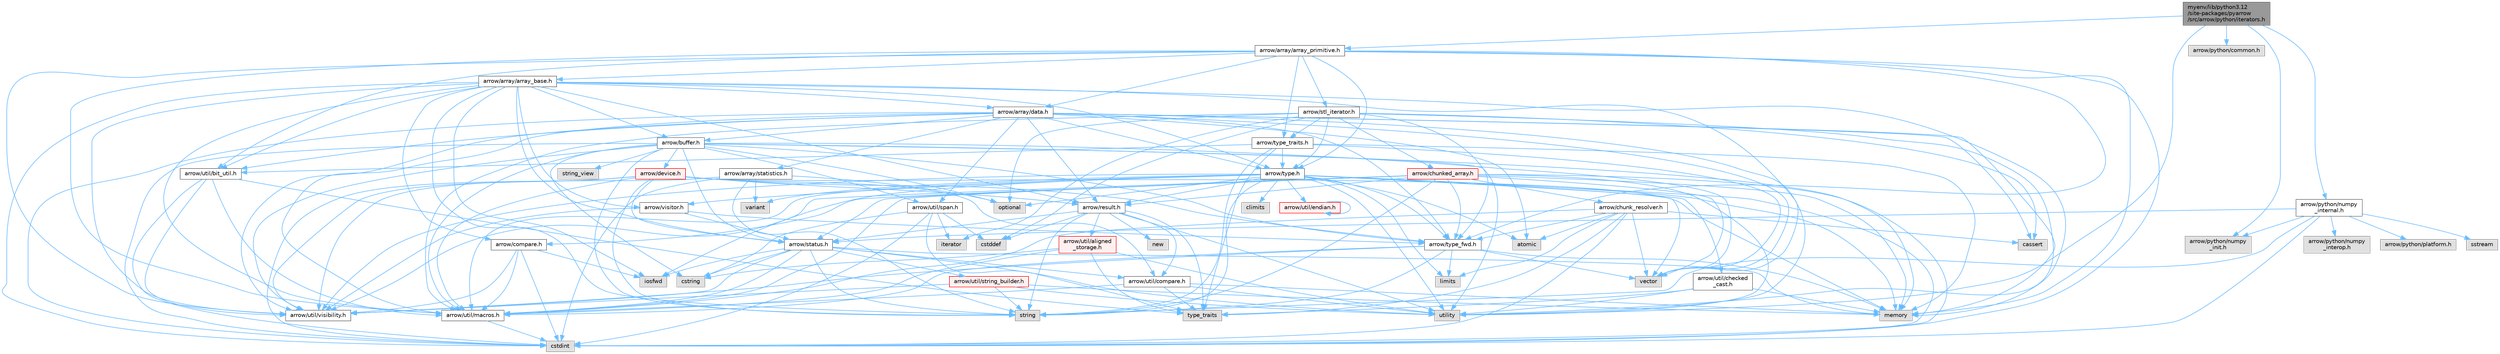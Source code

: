 digraph "myenv/lib/python3.12/site-packages/pyarrow/src/arrow/python/iterators.h"
{
 // LATEX_PDF_SIZE
  bgcolor="transparent";
  edge [fontname=Helvetica,fontsize=10,labelfontname=Helvetica,labelfontsize=10];
  node [fontname=Helvetica,fontsize=10,shape=box,height=0.2,width=0.4];
  Node1 [id="Node000001",label="myenv/lib/python3.12\l/site-packages/pyarrow\l/src/arrow/python/iterators.h",height=0.2,width=0.4,color="gray40", fillcolor="grey60", style="filled", fontcolor="black",tooltip=" "];
  Node1 -> Node2 [id="edge1_Node000001_Node000002",color="steelblue1",style="solid",tooltip=" "];
  Node2 [id="Node000002",label="utility",height=0.2,width=0.4,color="grey60", fillcolor="#E0E0E0", style="filled",tooltip=" "];
  Node1 -> Node3 [id="edge2_Node000001_Node000003",color="steelblue1",style="solid",tooltip=" "];
  Node3 [id="Node000003",label="arrow/array/array_primitive.h",height=0.2,width=0.4,color="grey40", fillcolor="white", style="filled",URL="$array__primitive_8h.html",tooltip=" "];
  Node3 -> Node4 [id="edge3_Node000003_Node000004",color="steelblue1",style="solid",tooltip=" "];
  Node4 [id="Node000004",label="cstdint",height=0.2,width=0.4,color="grey60", fillcolor="#E0E0E0", style="filled",tooltip=" "];
  Node3 -> Node5 [id="edge4_Node000003_Node000005",color="steelblue1",style="solid",tooltip=" "];
  Node5 [id="Node000005",label="memory",height=0.2,width=0.4,color="grey60", fillcolor="#E0E0E0", style="filled",tooltip=" "];
  Node3 -> Node6 [id="edge5_Node000003_Node000006",color="steelblue1",style="solid",tooltip=" "];
  Node6 [id="Node000006",label="arrow/array/array_base.h",height=0.2,width=0.4,color="grey40", fillcolor="white", style="filled",URL="$array__base_8h.html",tooltip=" "];
  Node6 -> Node4 [id="edge6_Node000006_Node000004",color="steelblue1",style="solid",tooltip=" "];
  Node6 -> Node7 [id="edge7_Node000006_Node000007",color="steelblue1",style="solid",tooltip=" "];
  Node7 [id="Node000007",label="iosfwd",height=0.2,width=0.4,color="grey60", fillcolor="#E0E0E0", style="filled",tooltip=" "];
  Node6 -> Node5 [id="edge8_Node000006_Node000005",color="steelblue1",style="solid",tooltip=" "];
  Node6 -> Node8 [id="edge9_Node000006_Node000008",color="steelblue1",style="solid",tooltip=" "];
  Node8 [id="Node000008",label="string",height=0.2,width=0.4,color="grey60", fillcolor="#E0E0E0", style="filled",tooltip=" "];
  Node6 -> Node9 [id="edge10_Node000006_Node000009",color="steelblue1",style="solid",tooltip=" "];
  Node9 [id="Node000009",label="vector",height=0.2,width=0.4,color="grey60", fillcolor="#E0E0E0", style="filled",tooltip=" "];
  Node6 -> Node10 [id="edge11_Node000006_Node000010",color="steelblue1",style="solid",tooltip=" "];
  Node10 [id="Node000010",label="arrow/array/data.h",height=0.2,width=0.4,color="grey40", fillcolor="white", style="filled",URL="$data_8h.html",tooltip=" "];
  Node10 -> Node11 [id="edge12_Node000010_Node000011",color="steelblue1",style="solid",tooltip=" "];
  Node11 [id="Node000011",label="atomic",height=0.2,width=0.4,color="grey60", fillcolor="#E0E0E0", style="filled",tooltip=" "];
  Node10 -> Node12 [id="edge13_Node000010_Node000012",color="steelblue1",style="solid",tooltip=" "];
  Node12 [id="Node000012",label="cassert",height=0.2,width=0.4,color="grey60", fillcolor="#E0E0E0", style="filled",tooltip=" "];
  Node10 -> Node4 [id="edge14_Node000010_Node000004",color="steelblue1",style="solid",tooltip=" "];
  Node10 -> Node5 [id="edge15_Node000010_Node000005",color="steelblue1",style="solid",tooltip=" "];
  Node10 -> Node2 [id="edge16_Node000010_Node000002",color="steelblue1",style="solid",tooltip=" "];
  Node10 -> Node9 [id="edge17_Node000010_Node000009",color="steelblue1",style="solid",tooltip=" "];
  Node10 -> Node13 [id="edge18_Node000010_Node000013",color="steelblue1",style="solid",tooltip=" "];
  Node13 [id="Node000013",label="arrow/array/statistics.h",height=0.2,width=0.4,color="grey40", fillcolor="white", style="filled",URL="$arrow_2array_2statistics_8h.html",tooltip=" "];
  Node13 -> Node4 [id="edge19_Node000013_Node000004",color="steelblue1",style="solid",tooltip=" "];
  Node13 -> Node14 [id="edge20_Node000013_Node000014",color="steelblue1",style="solid",tooltip=" "];
  Node14 [id="Node000014",label="optional",height=0.2,width=0.4,color="grey60", fillcolor="#E0E0E0", style="filled",tooltip=" "];
  Node13 -> Node8 [id="edge21_Node000013_Node000008",color="steelblue1",style="solid",tooltip=" "];
  Node13 -> Node15 [id="edge22_Node000013_Node000015",color="steelblue1",style="solid",tooltip=" "];
  Node15 [id="Node000015",label="variant",height=0.2,width=0.4,color="grey60", fillcolor="#E0E0E0", style="filled",tooltip=" "];
  Node13 -> Node16 [id="edge23_Node000013_Node000016",color="steelblue1",style="solid",tooltip=" "];
  Node16 [id="Node000016",label="arrow/util/visibility.h",height=0.2,width=0.4,color="grey40", fillcolor="white", style="filled",URL="$include_2arrow_2util_2visibility_8h.html",tooltip=" "];
  Node10 -> Node17 [id="edge24_Node000010_Node000017",color="steelblue1",style="solid",tooltip=" "];
  Node17 [id="Node000017",label="arrow/buffer.h",height=0.2,width=0.4,color="grey40", fillcolor="white", style="filled",URL="$buffer_8h.html",tooltip=" "];
  Node17 -> Node4 [id="edge25_Node000017_Node000004",color="steelblue1",style="solid",tooltip=" "];
  Node17 -> Node18 [id="edge26_Node000017_Node000018",color="steelblue1",style="solid",tooltip=" "];
  Node18 [id="Node000018",label="cstring",height=0.2,width=0.4,color="grey60", fillcolor="#E0E0E0", style="filled",tooltip=" "];
  Node17 -> Node5 [id="edge27_Node000017_Node000005",color="steelblue1",style="solid",tooltip=" "];
  Node17 -> Node14 [id="edge28_Node000017_Node000014",color="steelblue1",style="solid",tooltip=" "];
  Node17 -> Node8 [id="edge29_Node000017_Node000008",color="steelblue1",style="solid",tooltip=" "];
  Node17 -> Node19 [id="edge30_Node000017_Node000019",color="steelblue1",style="solid",tooltip=" "];
  Node19 [id="Node000019",label="string_view",height=0.2,width=0.4,color="grey60", fillcolor="#E0E0E0", style="filled",tooltip=" "];
  Node17 -> Node2 [id="edge31_Node000017_Node000002",color="steelblue1",style="solid",tooltip=" "];
  Node17 -> Node9 [id="edge32_Node000017_Node000009",color="steelblue1",style="solid",tooltip=" "];
  Node17 -> Node20 [id="edge33_Node000017_Node000020",color="steelblue1",style="solid",tooltip=" "];
  Node20 [id="Node000020",label="arrow/device.h",height=0.2,width=0.4,color="red", fillcolor="#FFF0F0", style="filled",URL="$device_8h.html",tooltip=" "];
  Node20 -> Node4 [id="edge34_Node000020_Node000004",color="steelblue1",style="solid",tooltip=" "];
  Node20 -> Node5 [id="edge35_Node000020_Node000005",color="steelblue1",style="solid",tooltip=" "];
  Node20 -> Node8 [id="edge36_Node000020_Node000008",color="steelblue1",style="solid",tooltip=" "];
  Node20 -> Node26 [id="edge37_Node000020_Node000026",color="steelblue1",style="solid",tooltip=" "];
  Node26 [id="Node000026",label="arrow/result.h",height=0.2,width=0.4,color="grey40", fillcolor="white", style="filled",URL="$result_8h.html",tooltip=" "];
  Node26 -> Node27 [id="edge38_Node000026_Node000027",color="steelblue1",style="solid",tooltip=" "];
  Node27 [id="Node000027",label="cstddef",height=0.2,width=0.4,color="grey60", fillcolor="#E0E0E0", style="filled",tooltip=" "];
  Node26 -> Node28 [id="edge39_Node000026_Node000028",color="steelblue1",style="solid",tooltip=" "];
  Node28 [id="Node000028",label="new",height=0.2,width=0.4,color="grey60", fillcolor="#E0E0E0", style="filled",tooltip=" "];
  Node26 -> Node8 [id="edge40_Node000026_Node000008",color="steelblue1",style="solid",tooltip=" "];
  Node26 -> Node29 [id="edge41_Node000026_Node000029",color="steelblue1",style="solid",tooltip=" "];
  Node29 [id="Node000029",label="type_traits",height=0.2,width=0.4,color="grey60", fillcolor="#E0E0E0", style="filled",tooltip=" "];
  Node26 -> Node2 [id="edge42_Node000026_Node000002",color="steelblue1",style="solid",tooltip=" "];
  Node26 -> Node30 [id="edge43_Node000026_Node000030",color="steelblue1",style="solid",tooltip=" "];
  Node30 [id="Node000030",label="arrow/status.h",height=0.2,width=0.4,color="grey40", fillcolor="white", style="filled",URL="$status_8h.html",tooltip=" "];
  Node30 -> Node18 [id="edge44_Node000030_Node000018",color="steelblue1",style="solid",tooltip=" "];
  Node30 -> Node7 [id="edge45_Node000030_Node000007",color="steelblue1",style="solid",tooltip=" "];
  Node30 -> Node5 [id="edge46_Node000030_Node000005",color="steelblue1",style="solid",tooltip=" "];
  Node30 -> Node8 [id="edge47_Node000030_Node000008",color="steelblue1",style="solid",tooltip=" "];
  Node30 -> Node2 [id="edge48_Node000030_Node000002",color="steelblue1",style="solid",tooltip=" "];
  Node30 -> Node31 [id="edge49_Node000030_Node000031",color="steelblue1",style="solid",tooltip=" "];
  Node31 [id="Node000031",label="arrow/util/compare.h",height=0.2,width=0.4,color="grey40", fillcolor="white", style="filled",URL="$util_2compare_8h.html",tooltip=" "];
  Node31 -> Node5 [id="edge50_Node000031_Node000005",color="steelblue1",style="solid",tooltip=" "];
  Node31 -> Node29 [id="edge51_Node000031_Node000029",color="steelblue1",style="solid",tooltip=" "];
  Node31 -> Node2 [id="edge52_Node000031_Node000002",color="steelblue1",style="solid",tooltip=" "];
  Node31 -> Node25 [id="edge53_Node000031_Node000025",color="steelblue1",style="solid",tooltip=" "];
  Node25 [id="Node000025",label="arrow/util/macros.h",height=0.2,width=0.4,color="grey40", fillcolor="white", style="filled",URL="$macros_8h.html",tooltip=" "];
  Node25 -> Node4 [id="edge54_Node000025_Node000004",color="steelblue1",style="solid",tooltip=" "];
  Node30 -> Node25 [id="edge55_Node000030_Node000025",color="steelblue1",style="solid",tooltip=" "];
  Node30 -> Node32 [id="edge56_Node000030_Node000032",color="steelblue1",style="solid",tooltip=" "];
  Node32 [id="Node000032",label="arrow/util/string_builder.h",height=0.2,width=0.4,color="red", fillcolor="#FFF0F0", style="filled",URL="$string__builder_8h.html",tooltip=" "];
  Node32 -> Node5 [id="edge57_Node000032_Node000005",color="steelblue1",style="solid",tooltip=" "];
  Node32 -> Node8 [id="edge58_Node000032_Node000008",color="steelblue1",style="solid",tooltip=" "];
  Node32 -> Node2 [id="edge59_Node000032_Node000002",color="steelblue1",style="solid",tooltip=" "];
  Node32 -> Node16 [id="edge60_Node000032_Node000016",color="steelblue1",style="solid",tooltip=" "];
  Node30 -> Node16 [id="edge61_Node000030_Node000016",color="steelblue1",style="solid",tooltip=" "];
  Node26 -> Node34 [id="edge62_Node000026_Node000034",color="steelblue1",style="solid",tooltip=" "];
  Node34 [id="Node000034",label="arrow/util/aligned\l_storage.h",height=0.2,width=0.4,color="red", fillcolor="#FFF0F0", style="filled",URL="$aligned__storage_8h.html",tooltip=" "];
  Node34 -> Node18 [id="edge63_Node000034_Node000018",color="steelblue1",style="solid",tooltip=" "];
  Node34 -> Node29 [id="edge64_Node000034_Node000029",color="steelblue1",style="solid",tooltip=" "];
  Node34 -> Node2 [id="edge65_Node000034_Node000002",color="steelblue1",style="solid",tooltip=" "];
  Node34 -> Node25 [id="edge66_Node000034_Node000025",color="steelblue1",style="solid",tooltip=" "];
  Node26 -> Node31 [id="edge67_Node000026_Node000031",color="steelblue1",style="solid",tooltip=" "];
  Node20 -> Node30 [id="edge68_Node000020_Node000030",color="steelblue1",style="solid",tooltip=" "];
  Node20 -> Node23 [id="edge69_Node000020_Node000023",color="steelblue1",style="solid",tooltip=" "];
  Node23 [id="Node000023",label="arrow/type_fwd.h",height=0.2,width=0.4,color="grey40", fillcolor="white", style="filled",URL="$arrow_2type__fwd_8h.html",tooltip=" "];
  Node23 -> Node24 [id="edge70_Node000023_Node000024",color="steelblue1",style="solid",tooltip=" "];
  Node24 [id="Node000024",label="limits",height=0.2,width=0.4,color="grey60", fillcolor="#E0E0E0", style="filled",tooltip=" "];
  Node23 -> Node5 [id="edge71_Node000023_Node000005",color="steelblue1",style="solid",tooltip=" "];
  Node23 -> Node8 [id="edge72_Node000023_Node000008",color="steelblue1",style="solid",tooltip=" "];
  Node23 -> Node9 [id="edge73_Node000023_Node000009",color="steelblue1",style="solid",tooltip=" "];
  Node23 -> Node25 [id="edge74_Node000023_Node000025",color="steelblue1",style="solid",tooltip=" "];
  Node23 -> Node16 [id="edge75_Node000023_Node000016",color="steelblue1",style="solid",tooltip=" "];
  Node20 -> Node31 [id="edge76_Node000020_Node000031",color="steelblue1",style="solid",tooltip=" "];
  Node20 -> Node25 [id="edge77_Node000020_Node000025",color="steelblue1",style="solid",tooltip=" "];
  Node20 -> Node16 [id="edge78_Node000020_Node000016",color="steelblue1",style="solid",tooltip=" "];
  Node17 -> Node30 [id="edge79_Node000017_Node000030",color="steelblue1",style="solid",tooltip=" "];
  Node17 -> Node23 [id="edge80_Node000017_Node000023",color="steelblue1",style="solid",tooltip=" "];
  Node17 -> Node25 [id="edge81_Node000017_Node000025",color="steelblue1",style="solid",tooltip=" "];
  Node17 -> Node36 [id="edge82_Node000017_Node000036",color="steelblue1",style="solid",tooltip=" "];
  Node36 [id="Node000036",label="arrow/util/span.h",height=0.2,width=0.4,color="grey40", fillcolor="white", style="filled",URL="$span_8h.html",tooltip=" "];
  Node36 -> Node27 [id="edge83_Node000036_Node000027",color="steelblue1",style="solid",tooltip=" "];
  Node36 -> Node4 [id="edge84_Node000036_Node000004",color="steelblue1",style="solid",tooltip=" "];
  Node36 -> Node18 [id="edge85_Node000036_Node000018",color="steelblue1",style="solid",tooltip=" "];
  Node36 -> Node37 [id="edge86_Node000036_Node000037",color="steelblue1",style="solid",tooltip=" "];
  Node37 [id="Node000037",label="iterator",height=0.2,width=0.4,color="grey60", fillcolor="#E0E0E0", style="filled",tooltip=" "];
  Node36 -> Node29 [id="edge87_Node000036_Node000029",color="steelblue1",style="solid",tooltip=" "];
  Node17 -> Node16 [id="edge88_Node000017_Node000016",color="steelblue1",style="solid",tooltip=" "];
  Node10 -> Node26 [id="edge89_Node000010_Node000026",color="steelblue1",style="solid",tooltip=" "];
  Node10 -> Node38 [id="edge90_Node000010_Node000038",color="steelblue1",style="solid",tooltip=" "];
  Node38 [id="Node000038",label="arrow/type.h",height=0.2,width=0.4,color="grey40", fillcolor="white", style="filled",URL="$type_8h.html",tooltip=" "];
  Node38 -> Node11 [id="edge91_Node000038_Node000011",color="steelblue1",style="solid",tooltip=" "];
  Node38 -> Node39 [id="edge92_Node000038_Node000039",color="steelblue1",style="solid",tooltip=" "];
  Node39 [id="Node000039",label="climits",height=0.2,width=0.4,color="grey60", fillcolor="#E0E0E0", style="filled",tooltip=" "];
  Node38 -> Node4 [id="edge93_Node000038_Node000004",color="steelblue1",style="solid",tooltip=" "];
  Node38 -> Node7 [id="edge94_Node000038_Node000007",color="steelblue1",style="solid",tooltip=" "];
  Node38 -> Node24 [id="edge95_Node000038_Node000024",color="steelblue1",style="solid",tooltip=" "];
  Node38 -> Node5 [id="edge96_Node000038_Node000005",color="steelblue1",style="solid",tooltip=" "];
  Node38 -> Node14 [id="edge97_Node000038_Node000014",color="steelblue1",style="solid",tooltip=" "];
  Node38 -> Node8 [id="edge98_Node000038_Node000008",color="steelblue1",style="solid",tooltip=" "];
  Node38 -> Node2 [id="edge99_Node000038_Node000002",color="steelblue1",style="solid",tooltip=" "];
  Node38 -> Node15 [id="edge100_Node000038_Node000015",color="steelblue1",style="solid",tooltip=" "];
  Node38 -> Node9 [id="edge101_Node000038_Node000009",color="steelblue1",style="solid",tooltip=" "];
  Node38 -> Node26 [id="edge102_Node000038_Node000026",color="steelblue1",style="solid",tooltip=" "];
  Node38 -> Node23 [id="edge103_Node000038_Node000023",color="steelblue1",style="solid",tooltip=" "];
  Node38 -> Node40 [id="edge104_Node000038_Node000040",color="steelblue1",style="solid",tooltip=" "];
  Node40 [id="Node000040",label="arrow/util/checked\l_cast.h",height=0.2,width=0.4,color="grey40", fillcolor="white", style="filled",URL="$checked__cast_8h.html",tooltip=" "];
  Node40 -> Node5 [id="edge105_Node000040_Node000005",color="steelblue1",style="solid",tooltip=" "];
  Node40 -> Node29 [id="edge106_Node000040_Node000029",color="steelblue1",style="solid",tooltip=" "];
  Node40 -> Node2 [id="edge107_Node000040_Node000002",color="steelblue1",style="solid",tooltip=" "];
  Node38 -> Node41 [id="edge108_Node000038_Node000041",color="steelblue1",style="solid",tooltip=" "];
  Node41 [id="Node000041",label="arrow/util/endian.h",height=0.2,width=0.4,color="red", fillcolor="#FFF0F0", style="filled",URL="$endian_8h.html",tooltip=" "];
  Node41 -> Node41 [id="edge109_Node000041_Node000041",color="steelblue1",style="solid",tooltip=" "];
  Node38 -> Node25 [id="edge110_Node000038_Node000025",color="steelblue1",style="solid",tooltip=" "];
  Node38 -> Node16 [id="edge111_Node000038_Node000016",color="steelblue1",style="solid",tooltip=" "];
  Node38 -> Node46 [id="edge112_Node000038_Node000046",color="steelblue1",style="solid",tooltip=" "];
  Node46 [id="Node000046",label="arrow/visitor.h",height=0.2,width=0.4,color="grey40", fillcolor="white", style="filled",URL="$visitor_8h.html",tooltip=" "];
  Node46 -> Node30 [id="edge113_Node000046_Node000030",color="steelblue1",style="solid",tooltip=" "];
  Node46 -> Node23 [id="edge114_Node000046_Node000023",color="steelblue1",style="solid",tooltip=" "];
  Node46 -> Node16 [id="edge115_Node000046_Node000016",color="steelblue1",style="solid",tooltip=" "];
  Node10 -> Node23 [id="edge116_Node000010_Node000023",color="steelblue1",style="solid",tooltip=" "];
  Node10 -> Node47 [id="edge117_Node000010_Node000047",color="steelblue1",style="solid",tooltip=" "];
  Node47 [id="Node000047",label="arrow/util/bit_util.h",height=0.2,width=0.4,color="grey40", fillcolor="white", style="filled",URL="$bit__util_8h.html",tooltip=" "];
  Node47 -> Node4 [id="edge118_Node000047_Node000004",color="steelblue1",style="solid",tooltip=" "];
  Node47 -> Node29 [id="edge119_Node000047_Node000029",color="steelblue1",style="solid",tooltip=" "];
  Node47 -> Node25 [id="edge120_Node000047_Node000025",color="steelblue1",style="solid",tooltip=" "];
  Node47 -> Node16 [id="edge121_Node000047_Node000016",color="steelblue1",style="solid",tooltip=" "];
  Node10 -> Node25 [id="edge122_Node000010_Node000025",color="steelblue1",style="solid",tooltip=" "];
  Node10 -> Node36 [id="edge123_Node000010_Node000036",color="steelblue1",style="solid",tooltip=" "];
  Node10 -> Node16 [id="edge124_Node000010_Node000016",color="steelblue1",style="solid",tooltip=" "];
  Node6 -> Node17 [id="edge125_Node000006_Node000017",color="steelblue1",style="solid",tooltip=" "];
  Node6 -> Node48 [id="edge126_Node000006_Node000048",color="steelblue1",style="solid",tooltip=" "];
  Node48 [id="Node000048",label="arrow/compare.h",height=0.2,width=0.4,color="grey40", fillcolor="white", style="filled",URL="$compare_8h.html",tooltip=" "];
  Node48 -> Node4 [id="edge127_Node000048_Node000004",color="steelblue1",style="solid",tooltip=" "];
  Node48 -> Node7 [id="edge128_Node000048_Node000007",color="steelblue1",style="solid",tooltip=" "];
  Node48 -> Node25 [id="edge129_Node000048_Node000025",color="steelblue1",style="solid",tooltip=" "];
  Node48 -> Node16 [id="edge130_Node000048_Node000016",color="steelblue1",style="solid",tooltip=" "];
  Node6 -> Node26 [id="edge131_Node000006_Node000026",color="steelblue1",style="solid",tooltip=" "];
  Node6 -> Node30 [id="edge132_Node000006_Node000030",color="steelblue1",style="solid",tooltip=" "];
  Node6 -> Node38 [id="edge133_Node000006_Node000038",color="steelblue1",style="solid",tooltip=" "];
  Node6 -> Node47 [id="edge134_Node000006_Node000047",color="steelblue1",style="solid",tooltip=" "];
  Node6 -> Node25 [id="edge135_Node000006_Node000025",color="steelblue1",style="solid",tooltip=" "];
  Node6 -> Node16 [id="edge136_Node000006_Node000016",color="steelblue1",style="solid",tooltip=" "];
  Node6 -> Node46 [id="edge137_Node000006_Node000046",color="steelblue1",style="solid",tooltip=" "];
  Node3 -> Node10 [id="edge138_Node000003_Node000010",color="steelblue1",style="solid",tooltip=" "];
  Node3 -> Node49 [id="edge139_Node000003_Node000049",color="steelblue1",style="solid",tooltip=" "];
  Node49 [id="Node000049",label="arrow/stl_iterator.h",height=0.2,width=0.4,color="grey40", fillcolor="white", style="filled",URL="$stl__iterator_8h.html",tooltip=" "];
  Node49 -> Node12 [id="edge140_Node000049_Node000012",color="steelblue1",style="solid",tooltip=" "];
  Node49 -> Node27 [id="edge141_Node000049_Node000027",color="steelblue1",style="solid",tooltip=" "];
  Node49 -> Node37 [id="edge142_Node000049_Node000037",color="steelblue1",style="solid",tooltip=" "];
  Node49 -> Node14 [id="edge143_Node000049_Node000014",color="steelblue1",style="solid",tooltip=" "];
  Node49 -> Node2 [id="edge144_Node000049_Node000002",color="steelblue1",style="solid",tooltip=" "];
  Node49 -> Node50 [id="edge145_Node000049_Node000050",color="steelblue1",style="solid",tooltip=" "];
  Node50 [id="Node000050",label="arrow/chunked_array.h",height=0.2,width=0.4,color="red", fillcolor="#FFF0F0", style="filled",URL="$chunked__array_8h.html",tooltip=" "];
  Node50 -> Node4 [id="edge146_Node000050_Node000004",color="steelblue1",style="solid",tooltip=" "];
  Node50 -> Node5 [id="edge147_Node000050_Node000005",color="steelblue1",style="solid",tooltip=" "];
  Node50 -> Node8 [id="edge148_Node000050_Node000008",color="steelblue1",style="solid",tooltip=" "];
  Node50 -> Node2 [id="edge149_Node000050_Node000002",color="steelblue1",style="solid",tooltip=" "];
  Node50 -> Node9 [id="edge150_Node000050_Node000009",color="steelblue1",style="solid",tooltip=" "];
  Node50 -> Node51 [id="edge151_Node000050_Node000051",color="steelblue1",style="solid",tooltip=" "];
  Node51 [id="Node000051",label="arrow/chunk_resolver.h",height=0.2,width=0.4,color="grey40", fillcolor="white", style="filled",URL="$chunk__resolver_8h.html",tooltip=" "];
  Node51 -> Node11 [id="edge152_Node000051_Node000011",color="steelblue1",style="solid",tooltip=" "];
  Node51 -> Node12 [id="edge153_Node000051_Node000012",color="steelblue1",style="solid",tooltip=" "];
  Node51 -> Node4 [id="edge154_Node000051_Node000004",color="steelblue1",style="solid",tooltip=" "];
  Node51 -> Node24 [id="edge155_Node000051_Node000024",color="steelblue1",style="solid",tooltip=" "];
  Node51 -> Node29 [id="edge156_Node000051_Node000029",color="steelblue1",style="solid",tooltip=" "];
  Node51 -> Node9 [id="edge157_Node000051_Node000009",color="steelblue1",style="solid",tooltip=" "];
  Node51 -> Node23 [id="edge158_Node000051_Node000023",color="steelblue1",style="solid",tooltip=" "];
  Node51 -> Node25 [id="edge159_Node000051_Node000025",color="steelblue1",style="solid",tooltip=" "];
  Node50 -> Node48 [id="edge160_Node000050_Node000048",color="steelblue1",style="solid",tooltip=" "];
  Node50 -> Node26 [id="edge161_Node000050_Node000026",color="steelblue1",style="solid",tooltip=" "];
  Node50 -> Node30 [id="edge162_Node000050_Node000030",color="steelblue1",style="solid",tooltip=" "];
  Node50 -> Node23 [id="edge163_Node000050_Node000023",color="steelblue1",style="solid",tooltip=" "];
  Node50 -> Node25 [id="edge164_Node000050_Node000025",color="steelblue1",style="solid",tooltip=" "];
  Node50 -> Node16 [id="edge165_Node000050_Node000016",color="steelblue1",style="solid",tooltip=" "];
  Node49 -> Node38 [id="edge166_Node000049_Node000038",color="steelblue1",style="solid",tooltip=" "];
  Node49 -> Node23 [id="edge167_Node000049_Node000023",color="steelblue1",style="solid",tooltip=" "];
  Node49 -> Node54 [id="edge168_Node000049_Node000054",color="steelblue1",style="solid",tooltip=" "];
  Node54 [id="Node000054",label="arrow/type_traits.h",height=0.2,width=0.4,color="grey40", fillcolor="white", style="filled",URL="$include_2arrow_2type__traits_8h.html",tooltip=" "];
  Node54 -> Node5 [id="edge169_Node000054_Node000005",color="steelblue1",style="solid",tooltip=" "];
  Node54 -> Node8 [id="edge170_Node000054_Node000008",color="steelblue1",style="solid",tooltip=" "];
  Node54 -> Node29 [id="edge171_Node000054_Node000029",color="steelblue1",style="solid",tooltip=" "];
  Node54 -> Node9 [id="edge172_Node000054_Node000009",color="steelblue1",style="solid",tooltip=" "];
  Node54 -> Node38 [id="edge173_Node000054_Node000038",color="steelblue1",style="solid",tooltip=" "];
  Node54 -> Node47 [id="edge174_Node000054_Node000047",color="steelblue1",style="solid",tooltip=" "];
  Node49 -> Node25 [id="edge175_Node000049_Node000025",color="steelblue1",style="solid",tooltip=" "];
  Node3 -> Node38 [id="edge176_Node000003_Node000038",color="steelblue1",style="solid",tooltip=" "];
  Node3 -> Node23 [id="edge177_Node000003_Node000023",color="steelblue1",style="solid",tooltip=" "];
  Node3 -> Node54 [id="edge178_Node000003_Node000054",color="steelblue1",style="solid",tooltip=" "];
  Node3 -> Node47 [id="edge179_Node000003_Node000047",color="steelblue1",style="solid",tooltip=" "];
  Node3 -> Node25 [id="edge180_Node000003_Node000025",color="steelblue1",style="solid",tooltip=" "];
  Node3 -> Node16 [id="edge181_Node000003_Node000016",color="steelblue1",style="solid",tooltip=" "];
  Node1 -> Node55 [id="edge182_Node000001_Node000055",color="steelblue1",style="solid",tooltip=" "];
  Node55 [id="Node000055",label="arrow/python/common.h",height=0.2,width=0.4,color="grey60", fillcolor="#E0E0E0", style="filled",tooltip=" "];
  Node1 -> Node56 [id="edge183_Node000001_Node000056",color="steelblue1",style="solid",tooltip=" "];
  Node56 [id="Node000056",label="arrow/python/numpy\l_init.h",height=0.2,width=0.4,color="grey60", fillcolor="#E0E0E0", style="filled",tooltip=" "];
  Node1 -> Node57 [id="edge184_Node000001_Node000057",color="steelblue1",style="solid",tooltip=" "];
  Node57 [id="Node000057",label="arrow/python/numpy\l_internal.h",height=0.2,width=0.4,color="grey40", fillcolor="white", style="filled",URL="$numpy__internal_8h.html",tooltip=" "];
  Node57 -> Node56 [id="edge185_Node000057_Node000056",color="steelblue1",style="solid",tooltip=" "];
  Node57 -> Node58 [id="edge186_Node000057_Node000058",color="steelblue1",style="solid",tooltip=" "];
  Node58 [id="Node000058",label="arrow/python/numpy\l_interop.h",height=0.2,width=0.4,color="grey60", fillcolor="#E0E0E0", style="filled",tooltip=" "];
  Node57 -> Node30 [id="edge187_Node000057_Node000030",color="steelblue1",style="solid",tooltip=" "];
  Node57 -> Node59 [id="edge188_Node000057_Node000059",color="steelblue1",style="solid",tooltip=" "];
  Node59 [id="Node000059",label="arrow/python/platform.h",height=0.2,width=0.4,color="grey60", fillcolor="#E0E0E0", style="filled",tooltip=" "];
  Node57 -> Node4 [id="edge189_Node000057_Node000004",color="steelblue1",style="solid",tooltip=" "];
  Node57 -> Node60 [id="edge190_Node000057_Node000060",color="steelblue1",style="solid",tooltip=" "];
  Node60 [id="Node000060",label="sstream",height=0.2,width=0.4,color="grey60", fillcolor="#E0E0E0", style="filled",tooltip=" "];
  Node57 -> Node8 [id="edge191_Node000057_Node000008",color="steelblue1",style="solid",tooltip=" "];
}
